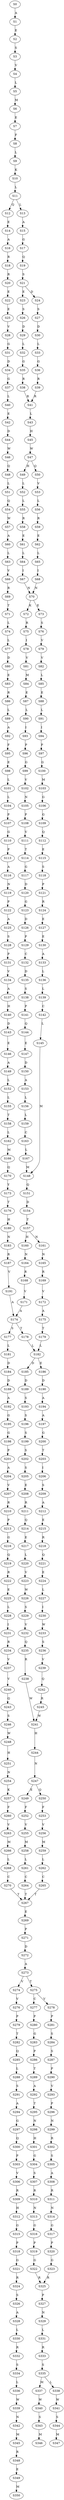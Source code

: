 strict digraph  {
	S0 -> S1 [ label = A ];
	S1 -> S2 [ label = E ];
	S2 -> S3 [ label = S ];
	S3 -> S4 [ label = V ];
	S4 -> S5 [ label = L ];
	S5 -> S6 [ label = M ];
	S6 -> S7 [ label = E ];
	S7 -> S8 [ label = F ];
	S8 -> S9 [ label = L ];
	S9 -> S10 [ label = K ];
	S10 -> S11 [ label = L ];
	S11 -> S12 [ label = Q ];
	S11 -> S13 [ label = L ];
	S12 -> S14 [ label = E ];
	S13 -> S15 [ label = A ];
	S14 -> S16 [ label = A ];
	S15 -> S17 [ label = G ];
	S16 -> S18 [ label = R ];
	S17 -> S19 [ label = Q ];
	S18 -> S20 [ label = R ];
	S19 -> S21 [ label = S ];
	S20 -> S22 [ label = E ];
	S21 -> S23 [ label = E ];
	S21 -> S24 [ label = D ];
	S22 -> S25 [ label = E ];
	S23 -> S26 [ label = S ];
	S24 -> S27 [ label = S ];
	S25 -> S28 [ label = V ];
	S26 -> S29 [ label = D ];
	S27 -> S30 [ label = D ];
	S28 -> S31 [ label = G ];
	S29 -> S32 [ label = L ];
	S30 -> S33 [ label = L ];
	S31 -> S34 [ label = D ];
	S32 -> S35 [ label = G ];
	S33 -> S36 [ label = G ];
	S34 -> S37 [ label = G ];
	S35 -> S38 [ label = R ];
	S36 -> S39 [ label = R ];
	S37 -> S40 [ label = L ];
	S38 -> S41 [ label = R ];
	S39 -> S41 [ label = R ];
	S40 -> S42 [ label = E ];
	S41 -> S43 [ label = L ];
	S42 -> S44 [ label = D ];
	S43 -> S45 [ label = H ];
	S44 -> S46 [ label = W ];
	S45 -> S47 [ label = W ];
	S46 -> S48 [ label = Q ];
	S47 -> S49 [ label = H ];
	S47 -> S50 [ label = Q ];
	S48 -> S51 [ label = L ];
	S49 -> S52 [ label = L ];
	S50 -> S53 [ label = V ];
	S51 -> S54 [ label = Q ];
	S52 -> S55 [ label = L ];
	S53 -> S56 [ label = L ];
	S54 -> S57 [ label = W ];
	S55 -> S58 [ label = R ];
	S56 -> S59 [ label = R ];
	S57 -> S60 [ label = A ];
	S58 -> S61 [ label = E ];
	S59 -> S62 [ label = E ];
	S60 -> S63 [ label = L ];
	S61 -> S64 [ label = L ];
	S62 -> S65 [ label = L ];
	S63 -> S66 [ label = V ];
	S64 -> S67 [ label = I ];
	S65 -> S68 [ label = I ];
	S66 -> S69 [ label = R ];
	S67 -> S70 [ label = N ];
	S68 -> S70 [ label = N ];
	S69 -> S71 [ label = T ];
	S70 -> S72 [ label = K ];
	S70 -> S73 [ label = E ];
	S71 -> S74 [ label = L ];
	S72 -> S75 [ label = R ];
	S73 -> S76 [ label = S ];
	S74 -> S77 [ label = L ];
	S75 -> S78 [ label = I ];
	S76 -> S79 [ label = V ];
	S77 -> S80 [ label = D ];
	S78 -> S81 [ label = V ];
	S79 -> S82 [ label = V ];
	S80 -> S83 [ label = E ];
	S81 -> S84 [ label = M ];
	S82 -> S85 [ label = L ];
	S83 -> S86 [ label = R ];
	S84 -> S87 [ label = E ];
	S85 -> S88 [ label = E ];
	S86 -> S89 [ label = L ];
	S87 -> S90 [ label = L ];
	S88 -> S91 [ label = L ];
	S89 -> S92 [ label = A ];
	S90 -> S93 [ label = I ];
	S91 -> S94 [ label = I ];
	S92 -> S95 [ label = F ];
	S93 -> S96 [ label = P ];
	S94 -> S97 [ label = P ];
	S95 -> S98 [ label = E ];
	S96 -> S99 [ label = G ];
	S97 -> S100 [ label = G ];
	S98 -> S101 [ label = L ];
	S99 -> S102 [ label = V ];
	S100 -> S103 [ label = M ];
	S101 -> S104 [ label = L ];
	S102 -> S105 [ label = N ];
	S103 -> S106 [ label = G ];
	S104 -> S107 [ label = P ];
	S105 -> S108 [ label = P ];
	S106 -> S109 [ label = G ];
	S107 -> S110 [ label = G ];
	S108 -> S111 [ label = V ];
	S109 -> S112 [ label = Q ];
	S110 -> S113 [ label = P ];
	S111 -> S114 [ label = T ];
	S112 -> S115 [ label = E ];
	S113 -> S116 [ label = A ];
	S114 -> S117 [ label = G ];
	S115 -> S118 [ label = S ];
	S116 -> S119 [ label = N ];
	S117 -> S120 [ label = D ];
	S118 -> S121 [ label = P ];
	S119 -> S122 [ label = P ];
	S120 -> S123 [ label = G ];
	S121 -> S124 [ label = R ];
	S122 -> S125 [ label = A ];
	S123 -> S126 [ label = D ];
	S124 -> S127 [ label = E ];
	S125 -> S128 [ label = S ];
	S126 -> S129 [ label = P ];
	S127 -> S130 [ label = E ];
	S128 -> S131 [ label = P ];
	S129 -> S132 [ label = C ];
	S130 -> S133 [ label = A ];
	S131 -> S134 [ label = V ];
	S132 -> S135 [ label = D ];
	S133 -> S136 [ label = L ];
	S134 -> S137 [ label = A ];
	S135 -> S138 [ label = S ];
	S136 -> S139 [ label = L ];
	S137 -> S140 [ label = H ];
	S138 -> S141 [ label = P ];
	S139 -> S142 [ label = C ];
	S140 -> S143 [ label = D ];
	S141 -> S144 [ label = Q ];
	S142 -> S145 [ label = L ];
	S143 -> S146 [ label = E ];
	S144 -> S147 [ label = E ];
	S145 -> S148 [ label = M ];
	S146 -> S149 [ label = A ];
	S147 -> S150 [ label = D ];
	S148 -> S151 [ label = Q ];
	S149 -> S152 [ label = L ];
	S150 -> S153 [ label = A ];
	S151 -> S154 [ label = D ];
	S152 -> S155 [ label = L ];
	S153 -> S156 [ label = L ];
	S154 -> S157 [ label = T ];
	S155 -> S158 [ label = T ];
	S156 -> S159 [ label = L ];
	S157 -> S160 [ label = H ];
	S157 -> S161 [ label = N ];
	S158 -> S162 [ label = L ];
	S159 -> S163 [ label = C ];
	S160 -> S164 [ label = N ];
	S161 -> S165 [ label = N ];
	S162 -> S166 [ label = M ];
	S163 -> S167 [ label = L ];
	S164 -> S168 [ label = R ];
	S165 -> S169 [ label = R ];
	S166 -> S170 [ label = Q ];
	S167 -> S148 [ label = M ];
	S168 -> S171 [ label = V ];
	S169 -> S172 [ label = V ];
	S170 -> S173 [ label = Y ];
	S171 -> S174 [ label = A ];
	S172 -> S175 [ label = A ];
	S173 -> S176 [ label = T ];
	S174 -> S177 [ label = S ];
	S174 -> S178 [ label = T ];
	S175 -> S179 [ label = T ];
	S176 -> S180 [ label = H ];
	S177 -> S181 [ label = L ];
	S178 -> S182 [ label = L ];
	S179 -> S182 [ label = L ];
	S180 -> S183 [ label = N ];
	S181 -> S184 [ label = D ];
	S182 -> S185 [ label = D ];
	S182 -> S186 [ label = E ];
	S183 -> S187 [ label = R ];
	S184 -> S188 [ label = D ];
	S185 -> S189 [ label = D ];
	S186 -> S190 [ label = D ];
	S187 -> S191 [ label = V ];
	S188 -> S192 [ label = A ];
	S189 -> S193 [ label = S ];
	S190 -> S194 [ label = A ];
	S191 -> S174 [ label = A ];
	S192 -> S195 [ label = G ];
	S193 -> S196 [ label = S ];
	S194 -> S197 [ label = A ];
	S195 -> S198 [ label = G ];
	S196 -> S199 [ label = S ];
	S197 -> S200 [ label = G ];
	S198 -> S201 [ label = P ];
	S199 -> S202 [ label = S ];
	S200 -> S203 [ label = T ];
	S201 -> S204 [ label = A ];
	S202 -> S205 [ label = S ];
	S203 -> S206 [ label = I ];
	S204 -> S207 [ label = V ];
	S205 -> S208 [ label = E ];
	S206 -> S209 [ label = S ];
	S207 -> S210 [ label = R ];
	S208 -> S211 [ label = R ];
	S209 -> S212 [ label = A ];
	S210 -> S213 [ label = P ];
	S211 -> S214 [ label = Q ];
	S212 -> S215 [ label = E ];
	S213 -> S216 [ label = G ];
	S214 -> S217 [ label = E ];
	S215 -> S218 [ label = R ];
	S216 -> S219 [ label = Q ];
	S217 -> S220 [ label = L ];
	S218 -> S221 [ label = Q ];
	S219 -> S222 [ label = R ];
	S220 -> S223 [ label = V ];
	S221 -> S224 [ label = E ];
	S222 -> S225 [ label = E ];
	S223 -> S226 [ label = W ];
	S224 -> S227 [ label = L ];
	S225 -> S228 [ label = L ];
	S226 -> S229 [ label = S ];
	S227 -> S230 [ label = I ];
	S228 -> S231 [ label = I ];
	S229 -> S232 [ label = V ];
	S230 -> S233 [ label = W ];
	S231 -> S234 [ label = R ];
	S232 -> S235 [ label = Q ];
	S233 -> S236 [ label = S ];
	S234 -> S237 [ label = V ];
	S235 -> S238 [ label = R ];
	S236 -> S239 [ label = V ];
	S237 -> S240 [ label = V ];
	S238 -> S241 [ label = W ];
	S239 -> S242 [ label = Q ];
	S240 -> S243 [ label = Q ];
	S241 -> S244 [ label = H ];
	S242 -> S245 [ label = R ];
	S243 -> S246 [ label = S ];
	S244 -> S247 [ label = N ];
	S245 -> S241 [ label = W ];
	S246 -> S248 [ label = W ];
	S247 -> S249 [ label = E ];
	S247 -> S250 [ label = Q ];
	S248 -> S251 [ label = H ];
	S249 -> S252 [ label = F ];
	S250 -> S253 [ label = F ];
	S251 -> S254 [ label = N ];
	S252 -> S255 [ label = V ];
	S253 -> S256 [ label = V ];
	S254 -> S257 [ label = K ];
	S255 -> S258 [ label = M ];
	S256 -> S259 [ label = M ];
	S257 -> S260 [ label = F ];
	S258 -> S261 [ label = L ];
	S259 -> S262 [ label = L ];
	S260 -> S263 [ label = V ];
	S261 -> S264 [ label = C ];
	S262 -> S265 [ label = C ];
	S263 -> S266 [ label = M ];
	S264 -> S267 [ label = T ];
	S265 -> S267 [ label = T ];
	S266 -> S268 [ label = L ];
	S267 -> S269 [ label = E ];
	S268 -> S270 [ label = C ];
	S269 -> S271 [ label = P ];
	S270 -> S267 [ label = T ];
	S271 -> S272 [ label = D ];
	S272 -> S273 [ label = A ];
	S273 -> S274 [ label = V ];
	S273 -> S275 [ label = T ];
	S274 -> S276 [ label = V ];
	S275 -> S277 [ label = C ];
	S275 -> S278 [ label = V ];
	S276 -> S279 [ label = P ];
	S277 -> S280 [ label = P ];
	S278 -> S281 [ label = P ];
	S279 -> S282 [ label = T ];
	S280 -> S283 [ label = G ];
	S281 -> S284 [ label = S ];
	S282 -> S285 [ label = Q ];
	S283 -> S286 [ label = P ];
	S284 -> S287 [ label = S ];
	S285 -> S288 [ label = L ];
	S286 -> S289 [ label = T ];
	S287 -> S290 [ label = P ];
	S288 -> S291 [ label = S ];
	S289 -> S292 [ label = A ];
	S290 -> S293 [ label = V ];
	S291 -> S294 [ label = A ];
	S292 -> S295 [ label = T ];
	S293 -> S296 [ label = P ];
	S294 -> S297 [ label = G ];
	S295 -> S298 [ label = N ];
	S296 -> S299 [ label = N ];
	S297 -> S300 [ label = Q ];
	S298 -> S301 [ label = H ];
	S299 -> S302 [ label = R ];
	S300 -> S303 [ label = P ];
	S301 -> S304 [ label = G ];
	S302 -> S305 [ label = S ];
	S303 -> S306 [ label = V ];
	S304 -> S307 [ label = S ];
	S305 -> S308 [ label = A ];
	S306 -> S309 [ label = R ];
	S307 -> S310 [ label = R ];
	S308 -> S311 [ label = R ];
	S309 -> S312 [ label = H ];
	S310 -> S313 [ label = N ];
	S311 -> S314 [ label = N ];
	S312 -> S315 [ label = G ];
	S313 -> S316 [ label = G ];
	S314 -> S317 [ label = G ];
	S315 -> S318 [ label = P ];
	S316 -> S319 [ label = P ];
	S317 -> S320 [ label = P ];
	S318 -> S321 [ label = G ];
	S319 -> S322 [ label = G ];
	S320 -> S323 [ label = G ];
	S321 -> S324 [ label = R ];
	S322 -> S325 [ label = R ];
	S323 -> S325 [ label = R ];
	S324 -> S326 [ label = S ];
	S325 -> S327 [ label = P ];
	S326 -> S328 [ label = A ];
	S327 -> S329 [ label = N ];
	S328 -> S330 [ label = L ];
	S329 -> S331 [ label = L ];
	S330 -> S332 [ label = R ];
	S331 -> S333 [ label = R ];
	S332 -> S334 [ label = S ];
	S333 -> S335 [ label = S ];
	S334 -> S336 [ label = L ];
	S335 -> S337 [ label = M ];
	S335 -> S338 [ label = L ];
	S336 -> S339 [ label = W ];
	S337 -> S340 [ label = W ];
	S338 -> S341 [ label = W ];
	S339 -> S342 [ label = N ];
	S340 -> S343 [ label = S ];
	S341 -> S344 [ label = S ];
	S342 -> S345 [ label = M ];
	S343 -> S346 [ label = M ];
	S344 -> S347 [ label = M ];
	S345 -> S348 [ label = R ];
	S348 -> S349 [ label = E ];
	S349 -> S350 [ label = M ];
}

